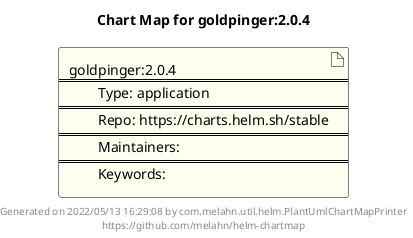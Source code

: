 @startuml
skinparam linetype ortho
skinparam backgroundColor white
skinparam usecaseBorderColor black
skinparam usecaseArrowColor LightSlateGray
skinparam artifactBorderColor black
skinparam artifactArrowColor LightSlateGray

title Chart Map for goldpinger:2.0.4

'There is one referenced Helm Chart
artifact "goldpinger:2.0.4\n====\n\tType: application\n====\n\tRepo: https://charts.helm.sh/stable\n====\n\tMaintainers: \n====\n\tKeywords: " as goldpinger_2_0_4 #Ivory

'There are 0 referenced Docker Images

'Chart Dependencies

center footer Generated on 2022/05/13 16:29:08 by com.melahn.util.helm.PlantUmlChartMapPrinter\nhttps://github.com/melahn/helm-chartmap
@enduml
